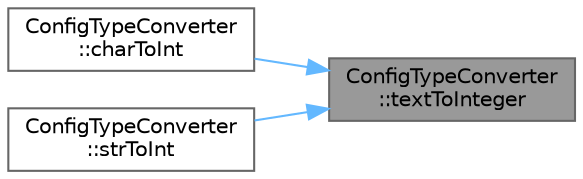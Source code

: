 digraph "ConfigTypeConverter::textToInteger"
{
 // LATEX_PDF_SIZE
  bgcolor="transparent";
  edge [fontname=Helvetica,fontsize=10,labelfontname=Helvetica,labelfontsize=10];
  node [fontname=Helvetica,fontsize=10,shape=box,height=0.2,width=0.4];
  rankdir="RL";
  Node1 [id="Node000001",label="ConfigTypeConverter\l::textToInteger",height=0.2,width=0.4,color="gray40", fillcolor="grey60", style="filled", fontcolor="black",tooltip=" "];
  Node1 -> Node2 [id="edge1_Node000001_Node000002",dir="back",color="steelblue1",style="solid",tooltip=" "];
  Node2 [id="Node000002",label="ConfigTypeConverter\l::charToInt",height=0.2,width=0.4,color="grey40", fillcolor="white", style="filled",URL="$class_config_type_converter.html#a7ed069bc1245c1fb7547c05b6385cf56",tooltip=" "];
  Node1 -> Node3 [id="edge2_Node000001_Node000003",dir="back",color="steelblue1",style="solid",tooltip=" "];
  Node3 [id="Node000003",label="ConfigTypeConverter\l::strToInt",height=0.2,width=0.4,color="grey40", fillcolor="white", style="filled",URL="$class_config_type_converter.html#a1ff7f6b78b51b0b47595c7d19eae36ed",tooltip=" "];
}

